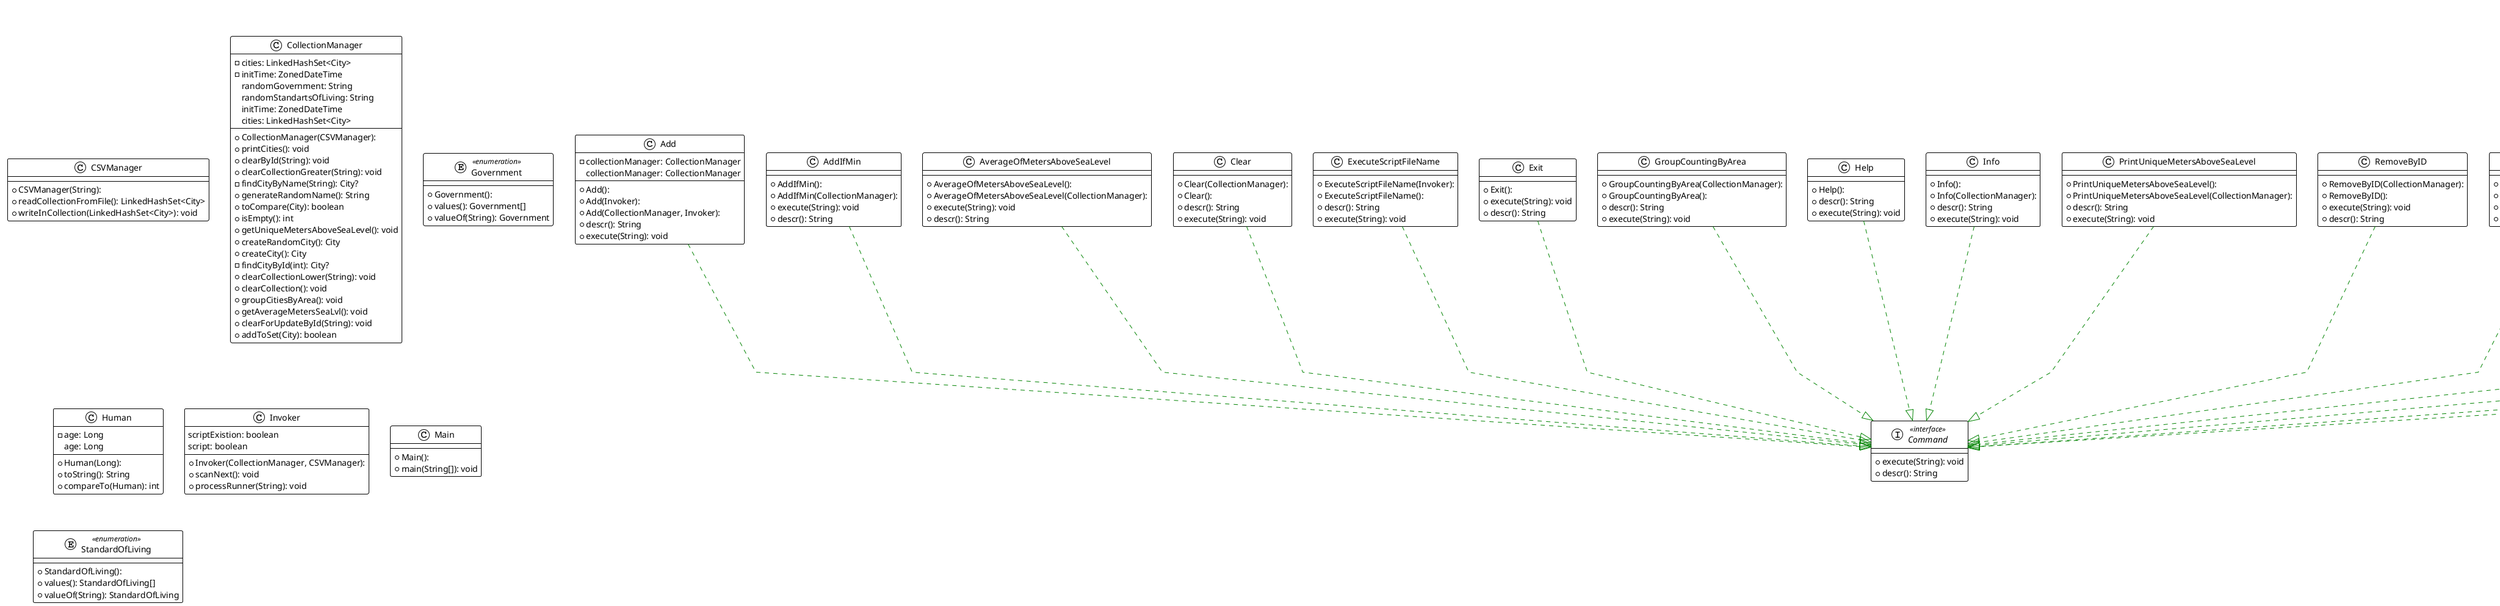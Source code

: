 @startuml
!theme plain
top to bottom direction
skinparam linetype polyline

class Add {
  + Add():
  + Add(Invoker):
  + Add(CollectionManager, Invoker):
  - collectionManager: CollectionManager
  + descr(): String
  + execute(String): void
   collectionManager: CollectionManager
}
class AddIfMin {
  + AddIfMin():
  + AddIfMin(CollectionManager):
  + execute(String): void
  + descr(): String
}
class AverageOfMetersAboveSeaLevel {
  + AverageOfMetersAboveSeaLevel():
  + AverageOfMetersAboveSeaLevel(CollectionManager):
  + execute(String): void
  + descr(): String
}
class CSVManager {
  + CSVManager(String):
  + readCollectionFromFile(): LinkedHashSet<City>
  + writeInCollection(LinkedHashSet<City>): void
}
class City {
  + City(String, Coordinates, ZonedDateTime, Double, long, Long, ZonedDateTime, Government, StandardOfLiving, Human):
  + City():
  - coordinates: Coordinates
  - creationDate: ZonedDateTime
  - area: Double
  - governor: Human
  - metersAboveSeaLevel: Long
  - id: Integer
  - name: String
  - population: long
  - standardOfLiving: StandardOfLiving
  - government: Government
  - establishmentDate: ZonedDateTime
  - globalIDCounter: int
  + validate(): boolean
  + toString(): String
  + compareTo(City): int
   name: String
   coordinates: Coordinates
   metersAboveSeaLevel: Long
   population: long
   creationDate: ZonedDateTime
   standardOfLiving: StandardOfLiving
   area: Double
   id: Integer
   governor: Human
   government: Government
   globalIDCounter: int
   establishmentDate: ZonedDateTime
}
class Clear {
  + Clear(CollectionManager):
  + Clear():
  + descr(): String
  + execute(String): void
}
class CollectionManager {
  + CollectionManager(CSVManager):
  - cities: LinkedHashSet<City>
  - initTime: ZonedDateTime
  + printCities(): void
  + clearById(String): void
  + clearCollectionGreater(String): void
  - findCityByName(String): City?
  + generateRandomName(): String
  + toCompare(City): boolean
  + isEmpty(): int
  + getUniqueMetersAboveSeaLevel(): void
  + createRandomCity(): City
  + createCity(): City
  - findCityById(int): City?
  + clearCollectionLower(String): void
  + clearCollection(): void
  + groupCitiesByArea(): void
  + getAverageMetersSeaLvl(): void
  + clearForUpdateById(String): void
  + addToSet(City): boolean
   randomGovernment: String
   randomStandartsOfLiving: String
   initTime: ZonedDateTime
   cities: LinkedHashSet<City>
}
interface Command << interface >> {
  + execute(String): void
  + descr(): String
}
class Coordinates {
  + Coordinates(long, double):
  - y: double
  - x: long
  + compareTo(Coordinates): int
  + validate(): boolean
  + toString(): String
   x: long
   y: double
}
class Element {
  + Element():
  # id: Integer
   id: Integer
}
class ExecuteScriptFileName {
  + ExecuteScriptFileName(Invoker):
  + ExecuteScriptFileName():
  + descr(): String
  + execute(String): void
}
class Exit {
  + Exit():
  + execute(String): void
  + descr(): String
}
enum Government << enumeration >> {
  + Government():
  + values(): Government[]
  + valueOf(String): Government
}
class GroupCountingByArea {
  + GroupCountingByArea(CollectionManager):
  + GroupCountingByArea():
  + descr(): String
  + execute(String): void
}
class Help {
  + Help():
  + descr(): String
  + execute(String): void
}
class Human {
  + Human(Long):
  - age: Long
  + toString(): String
  + compareTo(Human): int
   age: Long
}
class Info {
  + Info():
  + Info(CollectionManager):
  + descr(): String
  + execute(String): void
}
class Invoker {
  + Invoker(CollectionManager, CSVManager):
  + scanNext(): void
  + processRunner(String): void
   scriptExistion: boolean
   script: boolean
}
class Main {
  + Main():
  + main(String[]): void
}
class PrintUniqueMetersAboveSeaLevel {
  + PrintUniqueMetersAboveSeaLevel():
  + PrintUniqueMetersAboveSeaLevel(CollectionManager):
  + descr(): String
  + execute(String): void
}
class RemoveByID {
  + RemoveByID(CollectionManager):
  + RemoveByID():
  + execute(String): void
  + descr(): String
}
class RemoveGreater {
  + RemoveGreater(CollectionManager):
  + RemoveGreater():
  + execute(String): void
  + descr(): String
}
class RemoveLower {
  + RemoveLower():
  + RemoveLower(CollectionManager):
  + execute(String): void
  + descr(): String
}
class Save {
  + Save():
  + Save(CollectionManager, CSVManager):
  + execute(String): void
  + descr(): String
}
class Show {
  + Show():
  + Show(CollectionManager):
  + execute(String): void
  + descr(): String
}
enum StandardOfLiving << enumeration >> {
  + StandardOfLiving():
  + values(): StandardOfLiving[]
  + valueOf(String): StandardOfLiving
}
class UpdateID {
  + UpdateID(CollectionManager):
  + UpdateID():
  + descr(): String
  + execute(String): void
}
interface Validatable << interface >> {
  + validate(): boolean
}

Add                             -[#008200,dashed]-^  Command
AddIfMin                        -[#008200,dashed]-^  Command
AverageOfMetersAboveSeaLevel    -[#008200,dashed]-^  Command
City                            -[#000082,plain]-^  Element
City                            -[#008200,dashed]-^  Validatable
Clear                           -[#008200,dashed]-^  Command
Coordinates                     -[#008200,dashed]-^  Validatable
ExecuteScriptFileName           -[#008200,dashed]-^  Command
Exit                            -[#008200,dashed]-^  Command
GroupCountingByArea             -[#008200,dashed]-^  Command
Help                            -[#008200,dashed]-^  Command
Info                            -[#008200,dashed]-^  Command
PrintUniqueMetersAboveSeaLevel  -[#008200,dashed]-^  Command
RemoveByID                      -[#008200,dashed]-^  Command
RemoveGreater                   -[#008200,dashed]-^  Command
RemoveLower                     -[#008200,dashed]-^  Command
Save                            -[#008200,dashed]-^  Command
Show                            -[#008200,dashed]-^  Command
UpdateID                        -[#008200,dashed]-^  Command
@enduml